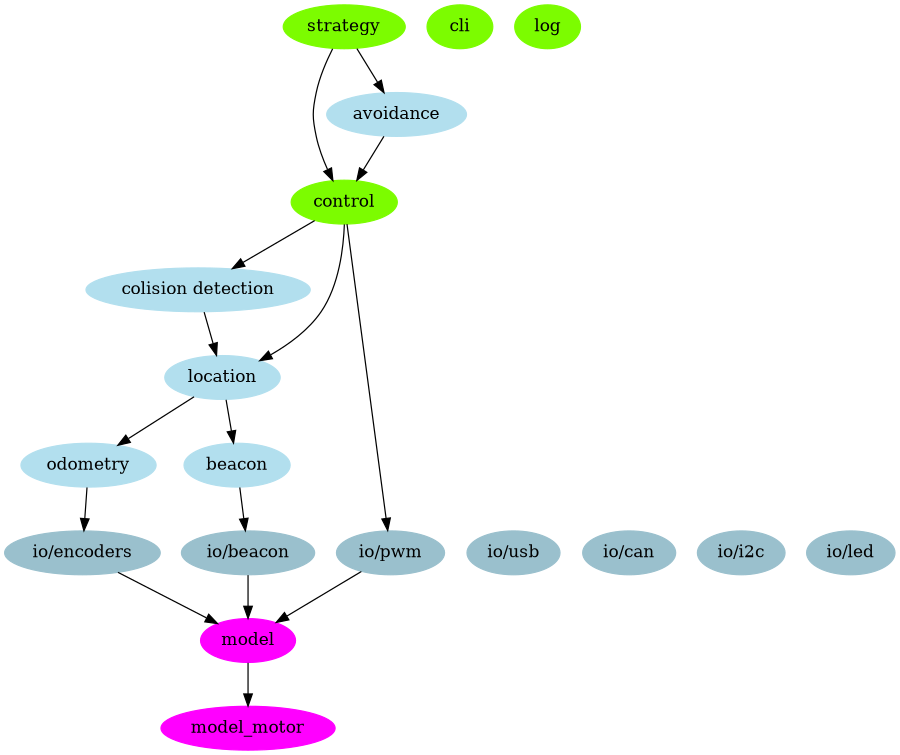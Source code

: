 digraph robot
{
	size="6,6";
	// modules - taches
	node [color=lawngreen, style=filled ]
	strategy
	control
	cli
	log

	// modules - fonctions
	node [color=lightblue2, style=filled ]
	avoidance
	"colision detection"
	location
	odometry
	beacon

	// io
	node [color=lightblue3, style=filled ]
	{
		rank=same;
		"io/pwm"
		"io/encoders"
		"io/beacon"
		"io/usb"
		"io/can"
		"io/i2c"
		"io/led"
	}

	// modèle - simulation
	node [color=magenta, style=filled ]
	model
	model_motor

	// liens
	strategy -> avoidance
	strategy -> control
	avoidance -> control
	control -> "colision detection"
	control -> location
	"colision detection" -> location
	location -> odometry
	location -> beacon

	beacon -> "io/beacon"
	odometry -> "io/encoders"
	control -> "io/pwm"
	"io/pwm" -> model
	"io/encoders" -> model
	"io/beacon" -> model
	model -> model_motor	
}
